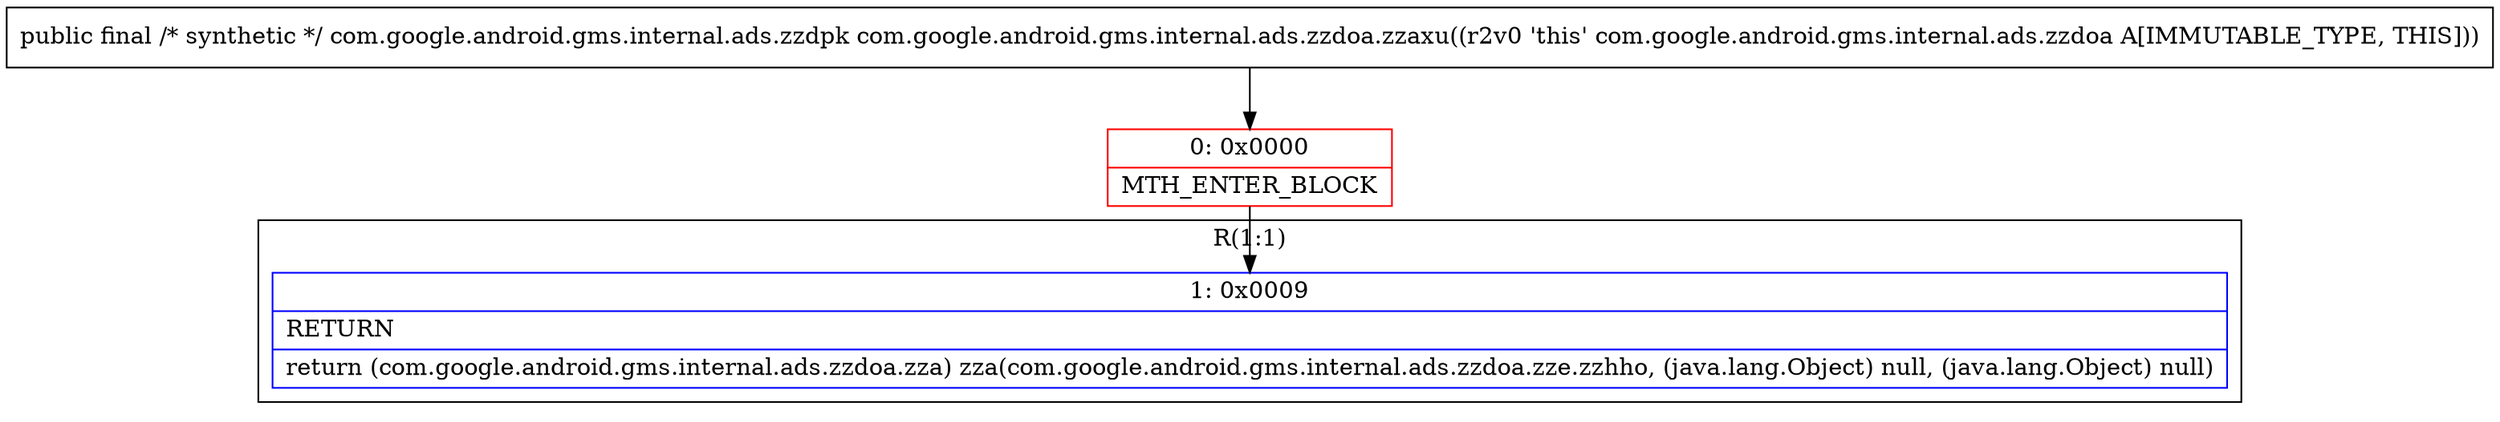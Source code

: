 digraph "CFG forcom.google.android.gms.internal.ads.zzdoa.zzaxu()Lcom\/google\/android\/gms\/internal\/ads\/zzdpk;" {
subgraph cluster_Region_1643968304 {
label = "R(1:1)";
node [shape=record,color=blue];
Node_1 [shape=record,label="{1\:\ 0x0009|RETURN\l|return (com.google.android.gms.internal.ads.zzdoa.zza) zza(com.google.android.gms.internal.ads.zzdoa.zze.zzhho, (java.lang.Object) null, (java.lang.Object) null)\l}"];
}
Node_0 [shape=record,color=red,label="{0\:\ 0x0000|MTH_ENTER_BLOCK\l}"];
MethodNode[shape=record,label="{public final \/* synthetic *\/ com.google.android.gms.internal.ads.zzdpk com.google.android.gms.internal.ads.zzdoa.zzaxu((r2v0 'this' com.google.android.gms.internal.ads.zzdoa A[IMMUTABLE_TYPE, THIS])) }"];
MethodNode -> Node_0;
Node_0 -> Node_1;
}

